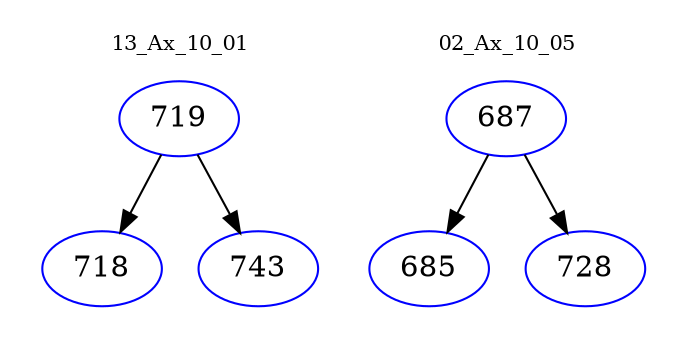 digraph{
subgraph cluster_0 {
color = white
label = "13_Ax_10_01";
fontsize=10;
T0_719 [label="719", color="blue"]
T0_719 -> T0_718 [color="black"]
T0_718 [label="718", color="blue"]
T0_719 -> T0_743 [color="black"]
T0_743 [label="743", color="blue"]
}
subgraph cluster_1 {
color = white
label = "02_Ax_10_05";
fontsize=10;
T1_687 [label="687", color="blue"]
T1_687 -> T1_685 [color="black"]
T1_685 [label="685", color="blue"]
T1_687 -> T1_728 [color="black"]
T1_728 [label="728", color="blue"]
}
}

